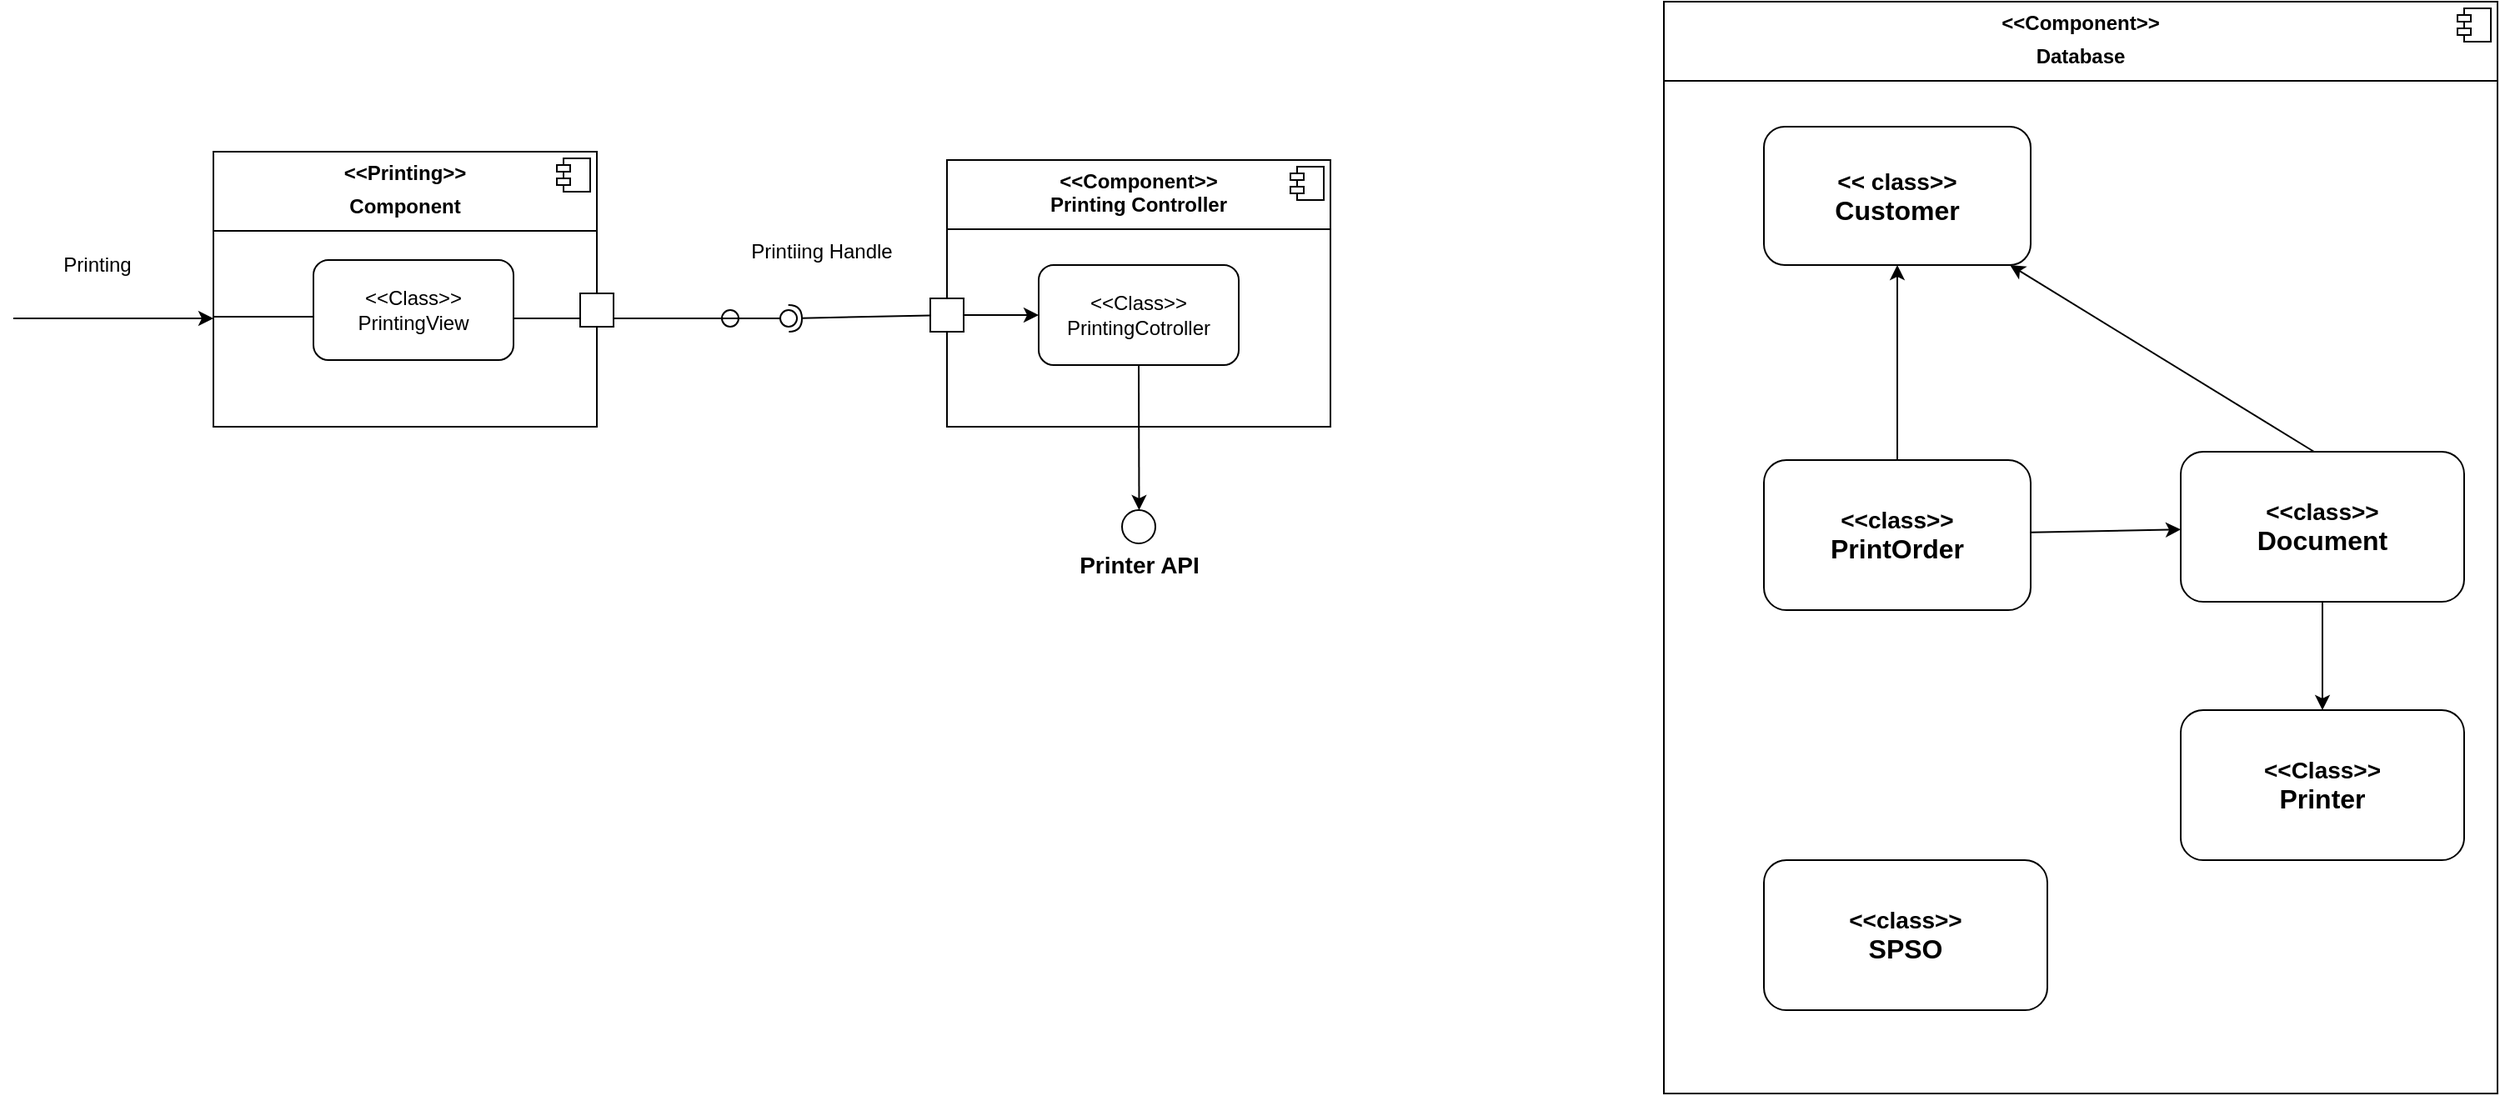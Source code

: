 <mxfile version="24.8.4">
  <diagram name="Page-1" id="5d7acffa-a066-3a61-03fe-96351882024d">
    <mxGraphModel dx="1878" dy="1240" grid="1" gridSize="10" guides="1" tooltips="1" connect="1" arrows="1" fold="1" page="1" pageScale="1" pageWidth="1100" pageHeight="850" background="#ffffff" math="0" shadow="0">
      <root>
        <mxCell id="0" />
        <mxCell id="1" parent="0" />
        <mxCell id="aN5ZnmayPE5M_bF5A8uI-13" value="&lt;p style=&quot;margin:0px;margin-top:6px;text-align:center;&quot;&gt;&lt;b&gt;&amp;lt;&amp;lt;Printing&amp;gt;&amp;gt;&lt;/b&gt;&lt;/p&gt;&lt;p style=&quot;margin:0px;margin-top:6px;text-align:center;&quot;&gt;&lt;b&gt;Component&lt;/b&gt;&lt;/p&gt;&lt;hr size=&quot;1&quot; style=&quot;border-style:solid;&quot;&gt;&lt;p style=&quot;margin:0px;margin-left:8px;&quot;&gt;&lt;br&gt;&lt;/p&gt;" style="align=left;overflow=fill;html=1;dropTarget=0;whiteSpace=wrap;" vertex="1" parent="1">
          <mxGeometry x="130" y="235" width="230" height="165" as="geometry" />
        </mxCell>
        <mxCell id="aN5ZnmayPE5M_bF5A8uI-14" value="" style="shape=component;jettyWidth=8;jettyHeight=4;" vertex="1" parent="aN5ZnmayPE5M_bF5A8uI-13">
          <mxGeometry x="1" width="20" height="20" relative="1" as="geometry">
            <mxPoint x="-24" y="4" as="offset" />
          </mxGeometry>
        </mxCell>
        <mxCell id="aN5ZnmayPE5M_bF5A8uI-16" value="&amp;lt;&amp;lt;Class&amp;gt;&amp;gt;&lt;div&gt;PrintingView&lt;/div&gt;" style="rounded=1;whiteSpace=wrap;html=1;" vertex="1" parent="1">
          <mxGeometry x="190" y="300" width="120" height="60" as="geometry" />
        </mxCell>
        <mxCell id="aN5ZnmayPE5M_bF5A8uI-34" value="" style="ellipse;whiteSpace=wrap;html=1;align=center;aspect=fixed;fillColor=none;strokeColor=none;resizable=0;perimeter=centerPerimeter;rotatable=0;allowArrows=0;points=[];outlineConnect=1;" vertex="1" parent="1">
          <mxGeometry x="480" y="335" width="10" height="10" as="geometry" />
        </mxCell>
        <mxCell id="aN5ZnmayPE5M_bF5A8uI-40" value="" style="rounded=0;orthogonalLoop=1;jettySize=auto;html=1;endArrow=halfCircle;endFill=0;endSize=6;strokeWidth=1;sketch=0;" edge="1" parent="1" target="aN5ZnmayPE5M_bF5A8uI-42" source="aN5ZnmayPE5M_bF5A8uI-62">
          <mxGeometry relative="1" as="geometry">
            <mxPoint x="550" y="335" as="sourcePoint" />
          </mxGeometry>
        </mxCell>
        <mxCell id="aN5ZnmayPE5M_bF5A8uI-41" value="" style="rounded=0;orthogonalLoop=1;jettySize=auto;html=1;endArrow=oval;endFill=0;sketch=0;sourcePerimeterSpacing=0;targetPerimeterSpacing=0;endSize=10;" edge="1" parent="1" target="aN5ZnmayPE5M_bF5A8uI-42" source="aN5ZnmayPE5M_bF5A8uI-24">
          <mxGeometry relative="1" as="geometry">
            <mxPoint x="455" y="335" as="sourcePoint" />
          </mxGeometry>
        </mxCell>
        <mxCell id="aN5ZnmayPE5M_bF5A8uI-42" value="" style="ellipse;whiteSpace=wrap;html=1;align=center;aspect=fixed;fillColor=none;strokeColor=none;resizable=0;perimeter=centerPerimeter;rotatable=0;allowArrows=0;points=[];outlineConnect=1;" vertex="1" parent="1">
          <mxGeometry x="470" y="330" width="10" height="10" as="geometry" />
        </mxCell>
        <mxCell id="aN5ZnmayPE5M_bF5A8uI-43" value="" style="rounded=0;orthogonalLoop=1;jettySize=auto;html=1;endArrow=oval;endFill=0;sketch=0;sourcePerimeterSpacing=0;targetPerimeterSpacing=0;endSize=10;" edge="1" parent="1" target="aN5ZnmayPE5M_bF5A8uI-24">
          <mxGeometry relative="1" as="geometry">
            <mxPoint x="455" y="335" as="sourcePoint" />
            <mxPoint x="475" y="335" as="targetPoint" />
          </mxGeometry>
        </mxCell>
        <mxCell id="aN5ZnmayPE5M_bF5A8uI-24" value="" style="line;strokeWidth=1;rotatable=0;dashed=0;labelPosition=right;align=left;verticalAlign=middle;spacingTop=0;spacingLeft=6;points=[];portConstraint=eastwest;" vertex="1" parent="1">
          <mxGeometry x="310" y="270" width="130" height="130" as="geometry" />
        </mxCell>
        <mxCell id="aN5ZnmayPE5M_bF5A8uI-44" style="edgeStyle=none;rounded=0;orthogonalLoop=1;jettySize=auto;html=1;exitX=0.5;exitY=1;exitDx=0;exitDy=0;" edge="1" parent="1" source="aN5ZnmayPE5M_bF5A8uI-16" target="aN5ZnmayPE5M_bF5A8uI-16">
          <mxGeometry relative="1" as="geometry" />
        </mxCell>
        <mxCell id="aN5ZnmayPE5M_bF5A8uI-46" value="" style="endArrow=none;html=1;rounded=0;" edge="1" parent="1">
          <mxGeometry width="50" height="50" relative="1" as="geometry">
            <mxPoint x="130" y="334" as="sourcePoint" />
            <mxPoint x="190" y="334" as="targetPoint" />
          </mxGeometry>
        </mxCell>
        <mxCell id="aN5ZnmayPE5M_bF5A8uI-47" value="" style="endArrow=classic;html=1;rounded=0;" edge="1" parent="1">
          <mxGeometry width="50" height="50" relative="1" as="geometry">
            <mxPoint x="10" y="335" as="sourcePoint" />
            <mxPoint x="130" y="335" as="targetPoint" />
          </mxGeometry>
        </mxCell>
        <mxCell id="aN5ZnmayPE5M_bF5A8uI-50" value="Printing" style="text;html=1;align=center;verticalAlign=middle;resizable=0;points=[];autosize=1;strokeColor=none;fillColor=none;" vertex="1" parent="1">
          <mxGeometry x="30" y="288" width="60" height="30" as="geometry" />
        </mxCell>
        <mxCell id="aN5ZnmayPE5M_bF5A8uI-51" value="Printiing Handle" style="text;html=1;align=center;verticalAlign=middle;whiteSpace=wrap;rounded=0;" vertex="1" parent="1">
          <mxGeometry x="440" y="280" width="110" height="30" as="geometry" />
        </mxCell>
        <mxCell id="aN5ZnmayPE5M_bF5A8uI-52" value="" style="rounded=0;whiteSpace=wrap;html=1;" vertex="1" parent="1">
          <mxGeometry x="350" y="320" width="20" height="20" as="geometry" />
        </mxCell>
        <mxCell id="aN5ZnmayPE5M_bF5A8uI-58" value="&lt;p style=&quot;margin:0px;margin-top:6px;text-align:center;&quot;&gt;&lt;b&gt;&amp;lt;&amp;lt;Component&amp;gt;&amp;gt;&lt;br&gt;Printing Controller&lt;/b&gt;&lt;/p&gt;&lt;hr size=&quot;1&quot; style=&quot;border-style:solid;&quot;&gt;&lt;p style=&quot;margin:0px;margin-left:8px;&quot;&gt;&lt;br&gt;&lt;br&gt;&lt;/p&gt;" style="align=left;overflow=fill;html=1;dropTarget=0;whiteSpace=wrap;" vertex="1" parent="1">
          <mxGeometry x="570" y="240" width="230" height="160" as="geometry" />
        </mxCell>
        <mxCell id="aN5ZnmayPE5M_bF5A8uI-59" value="" style="shape=component;jettyWidth=8;jettyHeight=4;" vertex="1" parent="aN5ZnmayPE5M_bF5A8uI-58">
          <mxGeometry x="1" width="20" height="20" relative="1" as="geometry">
            <mxPoint x="-24" y="4" as="offset" />
          </mxGeometry>
        </mxCell>
        <mxCell id="aN5ZnmayPE5M_bF5A8uI-70" value="" style="edgeStyle=none;rounded=0;orthogonalLoop=1;jettySize=auto;html=1;" edge="1" parent="1" source="aN5ZnmayPE5M_bF5A8uI-62" target="aN5ZnmayPE5M_bF5A8uI-63">
          <mxGeometry relative="1" as="geometry" />
        </mxCell>
        <mxCell id="aN5ZnmayPE5M_bF5A8uI-62" value="" style="whiteSpace=wrap;html=1;aspect=fixed;" vertex="1" parent="1">
          <mxGeometry x="560" y="323" width="20" height="20" as="geometry" />
        </mxCell>
        <mxCell id="aN5ZnmayPE5M_bF5A8uI-71" style="edgeStyle=none;rounded=0;orthogonalLoop=1;jettySize=auto;html=1;exitX=0.5;exitY=1;exitDx=0;exitDy=0;" edge="1" parent="1" source="aN5ZnmayPE5M_bF5A8uI-63">
          <mxGeometry relative="1" as="geometry">
            <mxPoint x="685.25" y="450" as="targetPoint" />
          </mxGeometry>
        </mxCell>
        <mxCell id="aN5ZnmayPE5M_bF5A8uI-63" value="&amp;lt;&amp;lt;Class&amp;gt;&amp;gt;&lt;div&gt;PrintingCotroller&lt;/div&gt;" style="rounded=1;whiteSpace=wrap;html=1;" vertex="1" parent="1">
          <mxGeometry x="625" y="303" width="120" height="60" as="geometry" />
        </mxCell>
        <mxCell id="aN5ZnmayPE5M_bF5A8uI-72" value="" style="ellipse;whiteSpace=wrap;html=1;aspect=fixed;" vertex="1" parent="1">
          <mxGeometry x="675" y="450" width="20" height="20" as="geometry" />
        </mxCell>
        <mxCell id="aN5ZnmayPE5M_bF5A8uI-75" value="&lt;font style=&quot;font-size: 14px;&quot;&gt;&lt;b&gt;Printer API&lt;/b&gt;&lt;/font&gt;&lt;div&gt;&lt;br&gt;&lt;/div&gt;" style="text;html=1;align=center;verticalAlign=middle;resizable=0;points=[];autosize=1;strokeColor=none;fillColor=none;" vertex="1" parent="1">
          <mxGeometry x="635" y="470" width="100" height="40" as="geometry" />
        </mxCell>
        <mxCell id="aN5ZnmayPE5M_bF5A8uI-76" value="&lt;p style=&quot;margin:0px;margin-top:6px;text-align:center;&quot;&gt;&lt;b&gt;&amp;lt;&amp;lt;Component&amp;gt;&amp;gt;&lt;/b&gt;&lt;/p&gt;&lt;p style=&quot;margin:0px;margin-top:6px;text-align:center;&quot;&gt;&lt;b&gt;Database&lt;/b&gt;&lt;/p&gt;&lt;hr size=&quot;1&quot; style=&quot;border-style:solid;&quot;&gt;&lt;p style=&quot;margin:0px;margin-left:8px;&quot;&gt;&lt;br&gt;&lt;/p&gt;" style="align=left;overflow=fill;html=1;dropTarget=0;whiteSpace=wrap;" vertex="1" parent="1">
          <mxGeometry x="1000" y="145" width="500" height="655" as="geometry" />
        </mxCell>
        <mxCell id="aN5ZnmayPE5M_bF5A8uI-77" value="" style="shape=component;jettyWidth=8;jettyHeight=4;" vertex="1" parent="aN5ZnmayPE5M_bF5A8uI-76">
          <mxGeometry x="1" width="20" height="20" relative="1" as="geometry">
            <mxPoint x="-24" y="4" as="offset" />
          </mxGeometry>
        </mxCell>
        <mxCell id="aN5ZnmayPE5M_bF5A8uI-78" value="&lt;font style=&quot;font-size: 14px;&quot;&gt;&lt;b&gt;&amp;lt;&amp;lt; class&amp;gt;&amp;gt;&lt;/b&gt;&lt;/font&gt;&lt;div&gt;&lt;font size=&quot;3&quot;&gt;&lt;b&gt;Customer&lt;/b&gt;&lt;/font&gt;&lt;/div&gt;" style="rounded=1;whiteSpace=wrap;html=1;" vertex="1" parent="1">
          <mxGeometry x="1060" y="220" width="160" height="83" as="geometry" />
        </mxCell>
        <mxCell id="aN5ZnmayPE5M_bF5A8uI-84" value="" style="edgeStyle=none;rounded=0;orthogonalLoop=1;jettySize=auto;html=1;" edge="1" parent="1" source="aN5ZnmayPE5M_bF5A8uI-79" target="aN5ZnmayPE5M_bF5A8uI-80">
          <mxGeometry relative="1" as="geometry" />
        </mxCell>
        <mxCell id="aN5ZnmayPE5M_bF5A8uI-87" value="" style="edgeStyle=none;rounded=0;orthogonalLoop=1;jettySize=auto;html=1;" edge="1" parent="1" source="aN5ZnmayPE5M_bF5A8uI-79" target="aN5ZnmayPE5M_bF5A8uI-78">
          <mxGeometry relative="1" as="geometry" />
        </mxCell>
        <mxCell id="aN5ZnmayPE5M_bF5A8uI-79" value="&lt;font style=&quot;font-size: 14px;&quot;&gt;&lt;b&gt;&amp;lt;&amp;lt;class&amp;gt;&amp;gt;&lt;/b&gt;&lt;/font&gt;&lt;div&gt;&lt;font size=&quot;3&quot;&gt;&lt;b&gt;PrintOrder&lt;/b&gt;&lt;/font&gt;&lt;/div&gt;" style="rounded=1;whiteSpace=wrap;html=1;" vertex="1" parent="1">
          <mxGeometry x="1060" y="420" width="160" height="90" as="geometry" />
        </mxCell>
        <mxCell id="aN5ZnmayPE5M_bF5A8uI-83" value="" style="edgeStyle=none;rounded=0;orthogonalLoop=1;jettySize=auto;html=1;" edge="1" parent="1" source="aN5ZnmayPE5M_bF5A8uI-80" target="aN5ZnmayPE5M_bF5A8uI-81">
          <mxGeometry relative="1" as="geometry" />
        </mxCell>
        <mxCell id="aN5ZnmayPE5M_bF5A8uI-80" value="&lt;font style=&quot;font-size: 14px;&quot;&gt;&lt;b&gt;&amp;lt;&amp;lt;class&amp;gt;&amp;gt;&lt;/b&gt;&lt;/font&gt;&lt;div&gt;&lt;font size=&quot;3&quot; style=&quot;&quot;&gt;&lt;b style=&quot;&quot;&gt;Document&lt;/b&gt;&lt;/font&gt;&lt;/div&gt;" style="rounded=1;whiteSpace=wrap;html=1;" vertex="1" parent="1">
          <mxGeometry x="1310" y="415" width="170" height="90" as="geometry" />
        </mxCell>
        <mxCell id="aN5ZnmayPE5M_bF5A8uI-81" value="&lt;font style=&quot;font-size: 14px;&quot;&gt;&lt;b&gt;&amp;lt;&amp;lt;Class&amp;gt;&amp;gt;&lt;/b&gt;&lt;/font&gt;&lt;div&gt;&lt;font size=&quot;3&quot;&gt;&lt;b&gt;&amp;nbsp;Printer&amp;nbsp;&lt;/b&gt;&lt;/font&gt;&lt;/div&gt;" style="rounded=1;whiteSpace=wrap;html=1;" vertex="1" parent="1">
          <mxGeometry x="1310" y="570" width="170" height="90" as="geometry" />
        </mxCell>
        <mxCell id="aN5ZnmayPE5M_bF5A8uI-82" value="&lt;font style=&quot;font-size: 14px;&quot;&gt;&lt;b&gt;&amp;lt;&amp;lt;class&amp;gt;&amp;gt;&lt;/b&gt;&lt;/font&gt;&lt;div&gt;&lt;font size=&quot;3&quot;&gt;&lt;b&gt;SPSO&lt;/b&gt;&lt;/font&gt;&lt;/div&gt;" style="rounded=1;whiteSpace=wrap;html=1;" vertex="1" parent="1">
          <mxGeometry x="1060" y="660" width="170" height="90" as="geometry" />
        </mxCell>
        <mxCell id="aN5ZnmayPE5M_bF5A8uI-86" value="" style="endArrow=classic;html=1;rounded=0;" edge="1" parent="1" target="aN5ZnmayPE5M_bF5A8uI-78">
          <mxGeometry width="50" height="50" relative="1" as="geometry">
            <mxPoint x="1390" y="415" as="sourcePoint" />
            <mxPoint x="1440" y="365" as="targetPoint" />
          </mxGeometry>
        </mxCell>
      </root>
    </mxGraphModel>
  </diagram>
</mxfile>
